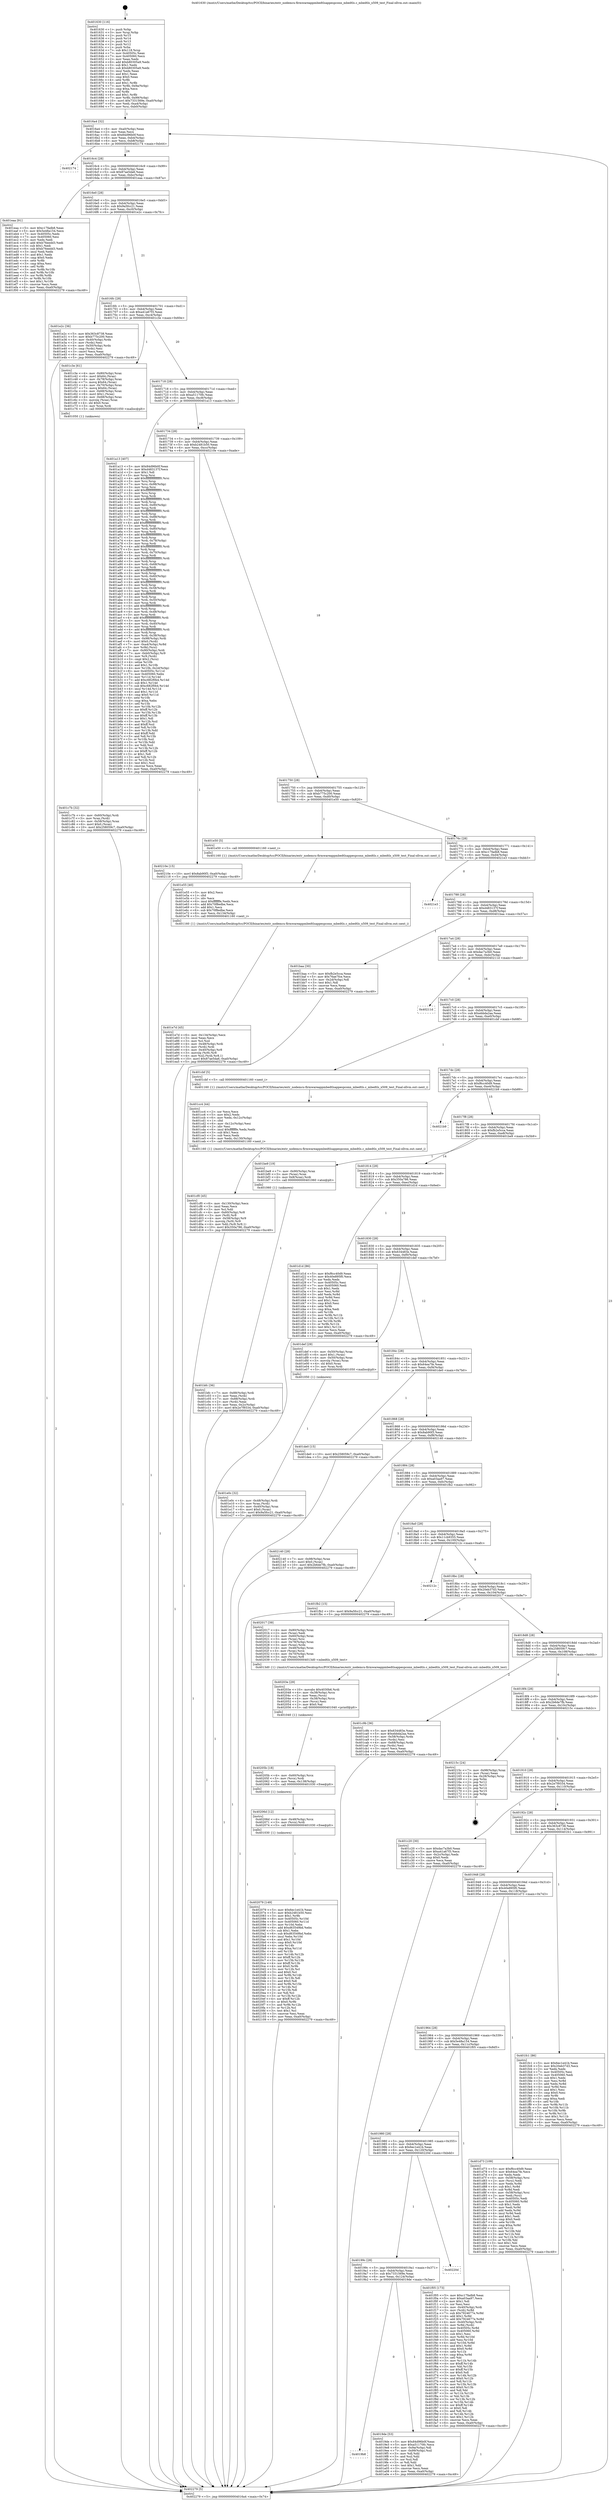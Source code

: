 digraph "0x401630" {
  label = "0x401630 (/mnt/c/Users/mathe/Desktop/tcc/POCII/binaries/extr_nodemcu-firmwareappmbedtlsappespconn_mbedtls.c_mbedtls_x509_test_Final-ollvm.out::main(0))"
  labelloc = "t"
  node[shape=record]

  Entry [label="",width=0.3,height=0.3,shape=circle,fillcolor=black,style=filled]
  "0x4016a4" [label="{
     0x4016a4 [32]\l
     | [instrs]\l
     &nbsp;&nbsp;0x4016a4 \<+6\>: mov -0xa0(%rbp),%eax\l
     &nbsp;&nbsp;0x4016aa \<+2\>: mov %eax,%ecx\l
     &nbsp;&nbsp;0x4016ac \<+6\>: sub $0x84d96b0f,%ecx\l
     &nbsp;&nbsp;0x4016b2 \<+6\>: mov %eax,-0xb4(%rbp)\l
     &nbsp;&nbsp;0x4016b8 \<+6\>: mov %ecx,-0xb8(%rbp)\l
     &nbsp;&nbsp;0x4016be \<+6\>: je 0000000000402174 \<main+0xb44\>\l
  }"]
  "0x402174" [label="{
     0x402174\l
  }", style=dashed]
  "0x4016c4" [label="{
     0x4016c4 [28]\l
     | [instrs]\l
     &nbsp;&nbsp;0x4016c4 \<+5\>: jmp 00000000004016c9 \<main+0x99\>\l
     &nbsp;&nbsp;0x4016c9 \<+6\>: mov -0xb4(%rbp),%eax\l
     &nbsp;&nbsp;0x4016cf \<+5\>: sub $0x87ae5da6,%eax\l
     &nbsp;&nbsp;0x4016d4 \<+6\>: mov %eax,-0xbc(%rbp)\l
     &nbsp;&nbsp;0x4016da \<+6\>: je 0000000000401eaa \<main+0x87a\>\l
  }"]
  Exit [label="",width=0.3,height=0.3,shape=circle,fillcolor=black,style=filled,peripheries=2]
  "0x401eaa" [label="{
     0x401eaa [91]\l
     | [instrs]\l
     &nbsp;&nbsp;0x401eaa \<+5\>: mov $0xc17fadb8,%eax\l
     &nbsp;&nbsp;0x401eaf \<+5\>: mov $0x5e48a154,%ecx\l
     &nbsp;&nbsp;0x401eb4 \<+7\>: mov 0x40505c,%edx\l
     &nbsp;&nbsp;0x401ebb \<+7\>: mov 0x405060,%esi\l
     &nbsp;&nbsp;0x401ec2 \<+2\>: mov %edx,%edi\l
     &nbsp;&nbsp;0x401ec4 \<+6\>: add $0xb76eedd3,%edi\l
     &nbsp;&nbsp;0x401eca \<+3\>: sub $0x1,%edi\l
     &nbsp;&nbsp;0x401ecd \<+6\>: sub $0xb76eedd3,%edi\l
     &nbsp;&nbsp;0x401ed3 \<+3\>: imul %edi,%edx\l
     &nbsp;&nbsp;0x401ed6 \<+3\>: and $0x1,%edx\l
     &nbsp;&nbsp;0x401ed9 \<+3\>: cmp $0x0,%edx\l
     &nbsp;&nbsp;0x401edc \<+4\>: sete %r8b\l
     &nbsp;&nbsp;0x401ee0 \<+3\>: cmp $0xa,%esi\l
     &nbsp;&nbsp;0x401ee3 \<+4\>: setl %r9b\l
     &nbsp;&nbsp;0x401ee7 \<+3\>: mov %r8b,%r10b\l
     &nbsp;&nbsp;0x401eea \<+3\>: and %r9b,%r10b\l
     &nbsp;&nbsp;0x401eed \<+3\>: xor %r9b,%r8b\l
     &nbsp;&nbsp;0x401ef0 \<+3\>: or %r8b,%r10b\l
     &nbsp;&nbsp;0x401ef3 \<+4\>: test $0x1,%r10b\l
     &nbsp;&nbsp;0x401ef7 \<+3\>: cmovne %ecx,%eax\l
     &nbsp;&nbsp;0x401efa \<+6\>: mov %eax,-0xa0(%rbp)\l
     &nbsp;&nbsp;0x401f00 \<+5\>: jmp 0000000000402279 \<main+0xc49\>\l
  }"]
  "0x4016e0" [label="{
     0x4016e0 [28]\l
     | [instrs]\l
     &nbsp;&nbsp;0x4016e0 \<+5\>: jmp 00000000004016e5 \<main+0xb5\>\l
     &nbsp;&nbsp;0x4016e5 \<+6\>: mov -0xb4(%rbp),%eax\l
     &nbsp;&nbsp;0x4016eb \<+5\>: sub $0x9a5fcc21,%eax\l
     &nbsp;&nbsp;0x4016f0 \<+6\>: mov %eax,-0xc0(%rbp)\l
     &nbsp;&nbsp;0x4016f6 \<+6\>: je 0000000000401e2c \<main+0x7fc\>\l
  }"]
  "0x402079" [label="{
     0x402079 [149]\l
     | [instrs]\l
     &nbsp;&nbsp;0x402079 \<+5\>: mov $0x6ec1e41b,%eax\l
     &nbsp;&nbsp;0x40207e \<+5\>: mov $0xb2481b50,%esi\l
     &nbsp;&nbsp;0x402083 \<+3\>: mov $0x1,%r9b\l
     &nbsp;&nbsp;0x402086 \<+8\>: mov 0x40505c,%r10d\l
     &nbsp;&nbsp;0x40208e \<+8\>: mov 0x405060,%r11d\l
     &nbsp;&nbsp;0x402096 \<+3\>: mov %r10d,%ebx\l
     &nbsp;&nbsp;0x402099 \<+6\>: add $0xd63549bd,%ebx\l
     &nbsp;&nbsp;0x40209f \<+3\>: sub $0x1,%ebx\l
     &nbsp;&nbsp;0x4020a2 \<+6\>: sub $0xd63549bd,%ebx\l
     &nbsp;&nbsp;0x4020a8 \<+4\>: imul %ebx,%r10d\l
     &nbsp;&nbsp;0x4020ac \<+4\>: and $0x1,%r10d\l
     &nbsp;&nbsp;0x4020b0 \<+4\>: cmp $0x0,%r10d\l
     &nbsp;&nbsp;0x4020b4 \<+4\>: sete %r14b\l
     &nbsp;&nbsp;0x4020b8 \<+4\>: cmp $0xa,%r11d\l
     &nbsp;&nbsp;0x4020bc \<+4\>: setl %r15b\l
     &nbsp;&nbsp;0x4020c0 \<+3\>: mov %r14b,%r12b\l
     &nbsp;&nbsp;0x4020c3 \<+4\>: xor $0xff,%r12b\l
     &nbsp;&nbsp;0x4020c7 \<+3\>: mov %r15b,%r13b\l
     &nbsp;&nbsp;0x4020ca \<+4\>: xor $0xff,%r13b\l
     &nbsp;&nbsp;0x4020ce \<+4\>: xor $0x0,%r9b\l
     &nbsp;&nbsp;0x4020d2 \<+3\>: mov %r12b,%cl\l
     &nbsp;&nbsp;0x4020d5 \<+3\>: and $0x0,%cl\l
     &nbsp;&nbsp;0x4020d8 \<+3\>: and %r9b,%r14b\l
     &nbsp;&nbsp;0x4020db \<+3\>: mov %r13b,%dl\l
     &nbsp;&nbsp;0x4020de \<+3\>: and $0x0,%dl\l
     &nbsp;&nbsp;0x4020e1 \<+3\>: and %r9b,%r15b\l
     &nbsp;&nbsp;0x4020e4 \<+3\>: or %r14b,%cl\l
     &nbsp;&nbsp;0x4020e7 \<+3\>: or %r15b,%dl\l
     &nbsp;&nbsp;0x4020ea \<+2\>: xor %dl,%cl\l
     &nbsp;&nbsp;0x4020ec \<+3\>: or %r13b,%r12b\l
     &nbsp;&nbsp;0x4020ef \<+4\>: xor $0xff,%r12b\l
     &nbsp;&nbsp;0x4020f3 \<+4\>: or $0x0,%r9b\l
     &nbsp;&nbsp;0x4020f7 \<+3\>: and %r9b,%r12b\l
     &nbsp;&nbsp;0x4020fa \<+3\>: or %r12b,%cl\l
     &nbsp;&nbsp;0x4020fd \<+3\>: test $0x1,%cl\l
     &nbsp;&nbsp;0x402100 \<+3\>: cmovne %esi,%eax\l
     &nbsp;&nbsp;0x402103 \<+6\>: mov %eax,-0xa0(%rbp)\l
     &nbsp;&nbsp;0x402109 \<+5\>: jmp 0000000000402279 \<main+0xc49\>\l
  }"]
  "0x401e2c" [label="{
     0x401e2c [36]\l
     | [instrs]\l
     &nbsp;&nbsp;0x401e2c \<+5\>: mov $0x363c8738,%eax\l
     &nbsp;&nbsp;0x401e31 \<+5\>: mov $0xb775c200,%ecx\l
     &nbsp;&nbsp;0x401e36 \<+4\>: mov -0x40(%rbp),%rdx\l
     &nbsp;&nbsp;0x401e3a \<+2\>: mov (%rdx),%esi\l
     &nbsp;&nbsp;0x401e3c \<+4\>: mov -0x50(%rbp),%rdx\l
     &nbsp;&nbsp;0x401e40 \<+2\>: cmp (%rdx),%esi\l
     &nbsp;&nbsp;0x401e42 \<+3\>: cmovl %ecx,%eax\l
     &nbsp;&nbsp;0x401e45 \<+6\>: mov %eax,-0xa0(%rbp)\l
     &nbsp;&nbsp;0x401e4b \<+5\>: jmp 0000000000402279 \<main+0xc49\>\l
  }"]
  "0x4016fc" [label="{
     0x4016fc [28]\l
     | [instrs]\l
     &nbsp;&nbsp;0x4016fc \<+5\>: jmp 0000000000401701 \<main+0xd1\>\l
     &nbsp;&nbsp;0x401701 \<+6\>: mov -0xb4(%rbp),%eax\l
     &nbsp;&nbsp;0x401707 \<+5\>: sub $0xa41a67f3,%eax\l
     &nbsp;&nbsp;0x40170c \<+6\>: mov %eax,-0xc4(%rbp)\l
     &nbsp;&nbsp;0x401712 \<+6\>: je 0000000000401c3e \<main+0x60e\>\l
  }"]
  "0x40206d" [label="{
     0x40206d [12]\l
     | [instrs]\l
     &nbsp;&nbsp;0x40206d \<+4\>: mov -0x48(%rbp),%rcx\l
     &nbsp;&nbsp;0x402071 \<+3\>: mov (%rcx),%rdi\l
     &nbsp;&nbsp;0x402074 \<+5\>: call 0000000000401030 \<free@plt\>\l
     | [calls]\l
     &nbsp;&nbsp;0x401030 \{1\} (unknown)\l
  }"]
  "0x401c3e" [label="{
     0x401c3e [61]\l
     | [instrs]\l
     &nbsp;&nbsp;0x401c3e \<+4\>: mov -0x80(%rbp),%rax\l
     &nbsp;&nbsp;0x401c42 \<+6\>: movl $0x64,(%rax)\l
     &nbsp;&nbsp;0x401c48 \<+4\>: mov -0x78(%rbp),%rax\l
     &nbsp;&nbsp;0x401c4c \<+7\>: movq $0x64,(%rax)\l
     &nbsp;&nbsp;0x401c53 \<+4\>: mov -0x70(%rbp),%rax\l
     &nbsp;&nbsp;0x401c57 \<+7\>: movq $0x64,(%rax)\l
     &nbsp;&nbsp;0x401c5e \<+4\>: mov -0x68(%rbp),%rax\l
     &nbsp;&nbsp;0x401c62 \<+6\>: movl $0x1,(%rax)\l
     &nbsp;&nbsp;0x401c68 \<+4\>: mov -0x68(%rbp),%rax\l
     &nbsp;&nbsp;0x401c6c \<+3\>: movslq (%rax),%rax\l
     &nbsp;&nbsp;0x401c6f \<+4\>: shl $0x0,%rax\l
     &nbsp;&nbsp;0x401c73 \<+3\>: mov %rax,%rdi\l
     &nbsp;&nbsp;0x401c76 \<+5\>: call 0000000000401050 \<malloc@plt\>\l
     | [calls]\l
     &nbsp;&nbsp;0x401050 \{1\} (unknown)\l
  }"]
  "0x401718" [label="{
     0x401718 [28]\l
     | [instrs]\l
     &nbsp;&nbsp;0x401718 \<+5\>: jmp 000000000040171d \<main+0xed\>\l
     &nbsp;&nbsp;0x40171d \<+6\>: mov -0xb4(%rbp),%eax\l
     &nbsp;&nbsp;0x401723 \<+5\>: sub $0xa51170fc,%eax\l
     &nbsp;&nbsp;0x401728 \<+6\>: mov %eax,-0xc8(%rbp)\l
     &nbsp;&nbsp;0x40172e \<+6\>: je 0000000000401a13 \<main+0x3e3\>\l
  }"]
  "0x40205b" [label="{
     0x40205b [18]\l
     | [instrs]\l
     &nbsp;&nbsp;0x40205b \<+4\>: mov -0x60(%rbp),%rcx\l
     &nbsp;&nbsp;0x40205f \<+3\>: mov (%rcx),%rdi\l
     &nbsp;&nbsp;0x402062 \<+6\>: mov %eax,-0x138(%rbp)\l
     &nbsp;&nbsp;0x402068 \<+5\>: call 0000000000401030 \<free@plt\>\l
     | [calls]\l
     &nbsp;&nbsp;0x401030 \{1\} (unknown)\l
  }"]
  "0x401a13" [label="{
     0x401a13 [407]\l
     | [instrs]\l
     &nbsp;&nbsp;0x401a13 \<+5\>: mov $0x84d96b0f,%eax\l
     &nbsp;&nbsp;0x401a18 \<+5\>: mov $0xd483137f,%ecx\l
     &nbsp;&nbsp;0x401a1d \<+2\>: mov $0x1,%dl\l
     &nbsp;&nbsp;0x401a1f \<+3\>: mov %rsp,%rsi\l
     &nbsp;&nbsp;0x401a22 \<+4\>: add $0xfffffffffffffff0,%rsi\l
     &nbsp;&nbsp;0x401a26 \<+3\>: mov %rsi,%rsp\l
     &nbsp;&nbsp;0x401a29 \<+7\>: mov %rsi,-0x98(%rbp)\l
     &nbsp;&nbsp;0x401a30 \<+3\>: mov %rsp,%rsi\l
     &nbsp;&nbsp;0x401a33 \<+4\>: add $0xfffffffffffffff0,%rsi\l
     &nbsp;&nbsp;0x401a37 \<+3\>: mov %rsi,%rsp\l
     &nbsp;&nbsp;0x401a3a \<+3\>: mov %rsp,%rdi\l
     &nbsp;&nbsp;0x401a3d \<+4\>: add $0xfffffffffffffff0,%rdi\l
     &nbsp;&nbsp;0x401a41 \<+3\>: mov %rdi,%rsp\l
     &nbsp;&nbsp;0x401a44 \<+7\>: mov %rdi,-0x90(%rbp)\l
     &nbsp;&nbsp;0x401a4b \<+3\>: mov %rsp,%rdi\l
     &nbsp;&nbsp;0x401a4e \<+4\>: add $0xfffffffffffffff0,%rdi\l
     &nbsp;&nbsp;0x401a52 \<+3\>: mov %rdi,%rsp\l
     &nbsp;&nbsp;0x401a55 \<+7\>: mov %rdi,-0x88(%rbp)\l
     &nbsp;&nbsp;0x401a5c \<+3\>: mov %rsp,%rdi\l
     &nbsp;&nbsp;0x401a5f \<+4\>: add $0xfffffffffffffff0,%rdi\l
     &nbsp;&nbsp;0x401a63 \<+3\>: mov %rdi,%rsp\l
     &nbsp;&nbsp;0x401a66 \<+4\>: mov %rdi,-0x80(%rbp)\l
     &nbsp;&nbsp;0x401a6a \<+3\>: mov %rsp,%rdi\l
     &nbsp;&nbsp;0x401a6d \<+4\>: add $0xfffffffffffffff0,%rdi\l
     &nbsp;&nbsp;0x401a71 \<+3\>: mov %rdi,%rsp\l
     &nbsp;&nbsp;0x401a74 \<+4\>: mov %rdi,-0x78(%rbp)\l
     &nbsp;&nbsp;0x401a78 \<+3\>: mov %rsp,%rdi\l
     &nbsp;&nbsp;0x401a7b \<+4\>: add $0xfffffffffffffff0,%rdi\l
     &nbsp;&nbsp;0x401a7f \<+3\>: mov %rdi,%rsp\l
     &nbsp;&nbsp;0x401a82 \<+4\>: mov %rdi,-0x70(%rbp)\l
     &nbsp;&nbsp;0x401a86 \<+3\>: mov %rsp,%rdi\l
     &nbsp;&nbsp;0x401a89 \<+4\>: add $0xfffffffffffffff0,%rdi\l
     &nbsp;&nbsp;0x401a8d \<+3\>: mov %rdi,%rsp\l
     &nbsp;&nbsp;0x401a90 \<+4\>: mov %rdi,-0x68(%rbp)\l
     &nbsp;&nbsp;0x401a94 \<+3\>: mov %rsp,%rdi\l
     &nbsp;&nbsp;0x401a97 \<+4\>: add $0xfffffffffffffff0,%rdi\l
     &nbsp;&nbsp;0x401a9b \<+3\>: mov %rdi,%rsp\l
     &nbsp;&nbsp;0x401a9e \<+4\>: mov %rdi,-0x60(%rbp)\l
     &nbsp;&nbsp;0x401aa2 \<+3\>: mov %rsp,%rdi\l
     &nbsp;&nbsp;0x401aa5 \<+4\>: add $0xfffffffffffffff0,%rdi\l
     &nbsp;&nbsp;0x401aa9 \<+3\>: mov %rdi,%rsp\l
     &nbsp;&nbsp;0x401aac \<+4\>: mov %rdi,-0x58(%rbp)\l
     &nbsp;&nbsp;0x401ab0 \<+3\>: mov %rsp,%rdi\l
     &nbsp;&nbsp;0x401ab3 \<+4\>: add $0xfffffffffffffff0,%rdi\l
     &nbsp;&nbsp;0x401ab7 \<+3\>: mov %rdi,%rsp\l
     &nbsp;&nbsp;0x401aba \<+4\>: mov %rdi,-0x50(%rbp)\l
     &nbsp;&nbsp;0x401abe \<+3\>: mov %rsp,%rdi\l
     &nbsp;&nbsp;0x401ac1 \<+4\>: add $0xfffffffffffffff0,%rdi\l
     &nbsp;&nbsp;0x401ac5 \<+3\>: mov %rdi,%rsp\l
     &nbsp;&nbsp;0x401ac8 \<+4\>: mov %rdi,-0x48(%rbp)\l
     &nbsp;&nbsp;0x401acc \<+3\>: mov %rsp,%rdi\l
     &nbsp;&nbsp;0x401acf \<+4\>: add $0xfffffffffffffff0,%rdi\l
     &nbsp;&nbsp;0x401ad3 \<+3\>: mov %rdi,%rsp\l
     &nbsp;&nbsp;0x401ad6 \<+4\>: mov %rdi,-0x40(%rbp)\l
     &nbsp;&nbsp;0x401ada \<+3\>: mov %rsp,%rdi\l
     &nbsp;&nbsp;0x401add \<+4\>: add $0xfffffffffffffff0,%rdi\l
     &nbsp;&nbsp;0x401ae1 \<+3\>: mov %rdi,%rsp\l
     &nbsp;&nbsp;0x401ae4 \<+4\>: mov %rdi,-0x38(%rbp)\l
     &nbsp;&nbsp;0x401ae8 \<+7\>: mov -0x98(%rbp),%rdi\l
     &nbsp;&nbsp;0x401aef \<+6\>: movl $0x0,(%rdi)\l
     &nbsp;&nbsp;0x401af5 \<+7\>: mov -0xa4(%rbp),%r8d\l
     &nbsp;&nbsp;0x401afc \<+3\>: mov %r8d,(%rsi)\l
     &nbsp;&nbsp;0x401aff \<+7\>: mov -0x90(%rbp),%rdi\l
     &nbsp;&nbsp;0x401b06 \<+7\>: mov -0xb0(%rbp),%r9\l
     &nbsp;&nbsp;0x401b0d \<+3\>: mov %r9,(%rdi)\l
     &nbsp;&nbsp;0x401b10 \<+3\>: cmpl $0x2,(%rsi)\l
     &nbsp;&nbsp;0x401b13 \<+4\>: setne %r10b\l
     &nbsp;&nbsp;0x401b17 \<+4\>: and $0x1,%r10b\l
     &nbsp;&nbsp;0x401b1b \<+4\>: mov %r10b,-0x2d(%rbp)\l
     &nbsp;&nbsp;0x401b1f \<+8\>: mov 0x40505c,%r11d\l
     &nbsp;&nbsp;0x401b27 \<+7\>: mov 0x405060,%ebx\l
     &nbsp;&nbsp;0x401b2e \<+3\>: mov %r11d,%r14d\l
     &nbsp;&nbsp;0x401b31 \<+7\>: add $0xc682f0b4,%r14d\l
     &nbsp;&nbsp;0x401b38 \<+4\>: sub $0x1,%r14d\l
     &nbsp;&nbsp;0x401b3c \<+7\>: sub $0xc682f0b4,%r14d\l
     &nbsp;&nbsp;0x401b43 \<+4\>: imul %r14d,%r11d\l
     &nbsp;&nbsp;0x401b47 \<+4\>: and $0x1,%r11d\l
     &nbsp;&nbsp;0x401b4b \<+4\>: cmp $0x0,%r11d\l
     &nbsp;&nbsp;0x401b4f \<+4\>: sete %r10b\l
     &nbsp;&nbsp;0x401b53 \<+3\>: cmp $0xa,%ebx\l
     &nbsp;&nbsp;0x401b56 \<+4\>: setl %r15b\l
     &nbsp;&nbsp;0x401b5a \<+3\>: mov %r10b,%r12b\l
     &nbsp;&nbsp;0x401b5d \<+4\>: xor $0xff,%r12b\l
     &nbsp;&nbsp;0x401b61 \<+3\>: mov %r15b,%r13b\l
     &nbsp;&nbsp;0x401b64 \<+4\>: xor $0xff,%r13b\l
     &nbsp;&nbsp;0x401b68 \<+3\>: xor $0x1,%dl\l
     &nbsp;&nbsp;0x401b6b \<+3\>: mov %r12b,%sil\l
     &nbsp;&nbsp;0x401b6e \<+4\>: and $0xff,%sil\l
     &nbsp;&nbsp;0x401b72 \<+3\>: and %dl,%r10b\l
     &nbsp;&nbsp;0x401b75 \<+3\>: mov %r13b,%dil\l
     &nbsp;&nbsp;0x401b78 \<+4\>: and $0xff,%dil\l
     &nbsp;&nbsp;0x401b7c \<+3\>: and %dl,%r15b\l
     &nbsp;&nbsp;0x401b7f \<+3\>: or %r10b,%sil\l
     &nbsp;&nbsp;0x401b82 \<+3\>: or %r15b,%dil\l
     &nbsp;&nbsp;0x401b85 \<+3\>: xor %dil,%sil\l
     &nbsp;&nbsp;0x401b88 \<+3\>: or %r13b,%r12b\l
     &nbsp;&nbsp;0x401b8b \<+4\>: xor $0xff,%r12b\l
     &nbsp;&nbsp;0x401b8f \<+3\>: or $0x1,%dl\l
     &nbsp;&nbsp;0x401b92 \<+3\>: and %dl,%r12b\l
     &nbsp;&nbsp;0x401b95 \<+3\>: or %r12b,%sil\l
     &nbsp;&nbsp;0x401b98 \<+4\>: test $0x1,%sil\l
     &nbsp;&nbsp;0x401b9c \<+3\>: cmovne %ecx,%eax\l
     &nbsp;&nbsp;0x401b9f \<+6\>: mov %eax,-0xa0(%rbp)\l
     &nbsp;&nbsp;0x401ba5 \<+5\>: jmp 0000000000402279 \<main+0xc49\>\l
  }"]
  "0x401734" [label="{
     0x401734 [28]\l
     | [instrs]\l
     &nbsp;&nbsp;0x401734 \<+5\>: jmp 0000000000401739 \<main+0x109\>\l
     &nbsp;&nbsp;0x401739 \<+6\>: mov -0xb4(%rbp),%eax\l
     &nbsp;&nbsp;0x40173f \<+5\>: sub $0xb2481b50,%eax\l
     &nbsp;&nbsp;0x401744 \<+6\>: mov %eax,-0xcc(%rbp)\l
     &nbsp;&nbsp;0x40174a \<+6\>: je 000000000040210e \<main+0xade\>\l
  }"]
  "0x40203e" [label="{
     0x40203e [29]\l
     | [instrs]\l
     &nbsp;&nbsp;0x40203e \<+10\>: movabs $0x4030b6,%rdi\l
     &nbsp;&nbsp;0x402048 \<+4\>: mov -0x38(%rbp),%rcx\l
     &nbsp;&nbsp;0x40204c \<+2\>: mov %eax,(%rcx)\l
     &nbsp;&nbsp;0x40204e \<+4\>: mov -0x38(%rbp),%rcx\l
     &nbsp;&nbsp;0x402052 \<+2\>: mov (%rcx),%esi\l
     &nbsp;&nbsp;0x402054 \<+2\>: mov $0x0,%al\l
     &nbsp;&nbsp;0x402056 \<+5\>: call 0000000000401040 \<printf@plt\>\l
     | [calls]\l
     &nbsp;&nbsp;0x401040 \{1\} (unknown)\l
  }"]
  "0x40210e" [label="{
     0x40210e [15]\l
     | [instrs]\l
     &nbsp;&nbsp;0x40210e \<+10\>: movl $0x8ab90f3,-0xa0(%rbp)\l
     &nbsp;&nbsp;0x402118 \<+5\>: jmp 0000000000402279 \<main+0xc49\>\l
  }"]
  "0x401750" [label="{
     0x401750 [28]\l
     | [instrs]\l
     &nbsp;&nbsp;0x401750 \<+5\>: jmp 0000000000401755 \<main+0x125\>\l
     &nbsp;&nbsp;0x401755 \<+6\>: mov -0xb4(%rbp),%eax\l
     &nbsp;&nbsp;0x40175b \<+5\>: sub $0xb775c200,%eax\l
     &nbsp;&nbsp;0x401760 \<+6\>: mov %eax,-0xd0(%rbp)\l
     &nbsp;&nbsp;0x401766 \<+6\>: je 0000000000401e50 \<main+0x820\>\l
  }"]
  "0x401e7d" [label="{
     0x401e7d [45]\l
     | [instrs]\l
     &nbsp;&nbsp;0x401e7d \<+6\>: mov -0x134(%rbp),%ecx\l
     &nbsp;&nbsp;0x401e83 \<+3\>: imul %eax,%ecx\l
     &nbsp;&nbsp;0x401e86 \<+3\>: mov %cl,%sil\l
     &nbsp;&nbsp;0x401e89 \<+4\>: mov -0x48(%rbp),%rdi\l
     &nbsp;&nbsp;0x401e8d \<+3\>: mov (%rdi),%rdi\l
     &nbsp;&nbsp;0x401e90 \<+4\>: mov -0x40(%rbp),%r8\l
     &nbsp;&nbsp;0x401e94 \<+3\>: movslq (%r8),%r8\l
     &nbsp;&nbsp;0x401e97 \<+4\>: mov %sil,(%rdi,%r8,1)\l
     &nbsp;&nbsp;0x401e9b \<+10\>: movl $0x87ae5da6,-0xa0(%rbp)\l
     &nbsp;&nbsp;0x401ea5 \<+5\>: jmp 0000000000402279 \<main+0xc49\>\l
  }"]
  "0x401e50" [label="{
     0x401e50 [5]\l
     | [instrs]\l
     &nbsp;&nbsp;0x401e50 \<+5\>: call 0000000000401160 \<next_i\>\l
     | [calls]\l
     &nbsp;&nbsp;0x401160 \{1\} (/mnt/c/Users/mathe/Desktop/tcc/POCII/binaries/extr_nodemcu-firmwareappmbedtlsappespconn_mbedtls.c_mbedtls_x509_test_Final-ollvm.out::next_i)\l
  }"]
  "0x40176c" [label="{
     0x40176c [28]\l
     | [instrs]\l
     &nbsp;&nbsp;0x40176c \<+5\>: jmp 0000000000401771 \<main+0x141\>\l
     &nbsp;&nbsp;0x401771 \<+6\>: mov -0xb4(%rbp),%eax\l
     &nbsp;&nbsp;0x401777 \<+5\>: sub $0xc17fadb8,%eax\l
     &nbsp;&nbsp;0x40177c \<+6\>: mov %eax,-0xd4(%rbp)\l
     &nbsp;&nbsp;0x401782 \<+6\>: je 00000000004021e3 \<main+0xbb3\>\l
  }"]
  "0x401e55" [label="{
     0x401e55 [40]\l
     | [instrs]\l
     &nbsp;&nbsp;0x401e55 \<+5\>: mov $0x2,%ecx\l
     &nbsp;&nbsp;0x401e5a \<+1\>: cltd\l
     &nbsp;&nbsp;0x401e5b \<+2\>: idiv %ecx\l
     &nbsp;&nbsp;0x401e5d \<+6\>: imul $0xfffffffe,%edx,%ecx\l
     &nbsp;&nbsp;0x401e63 \<+6\>: add $0x70f8edbe,%ecx\l
     &nbsp;&nbsp;0x401e69 \<+3\>: add $0x1,%ecx\l
     &nbsp;&nbsp;0x401e6c \<+6\>: sub $0x70f8edbe,%ecx\l
     &nbsp;&nbsp;0x401e72 \<+6\>: mov %ecx,-0x134(%rbp)\l
     &nbsp;&nbsp;0x401e78 \<+5\>: call 0000000000401160 \<next_i\>\l
     | [calls]\l
     &nbsp;&nbsp;0x401160 \{1\} (/mnt/c/Users/mathe/Desktop/tcc/POCII/binaries/extr_nodemcu-firmwareappmbedtlsappespconn_mbedtls.c_mbedtls_x509_test_Final-ollvm.out::next_i)\l
  }"]
  "0x4021e3" [label="{
     0x4021e3\l
  }", style=dashed]
  "0x401788" [label="{
     0x401788 [28]\l
     | [instrs]\l
     &nbsp;&nbsp;0x401788 \<+5\>: jmp 000000000040178d \<main+0x15d\>\l
     &nbsp;&nbsp;0x40178d \<+6\>: mov -0xb4(%rbp),%eax\l
     &nbsp;&nbsp;0x401793 \<+5\>: sub $0xd483137f,%eax\l
     &nbsp;&nbsp;0x401798 \<+6\>: mov %eax,-0xd8(%rbp)\l
     &nbsp;&nbsp;0x40179e \<+6\>: je 0000000000401baa \<main+0x57a\>\l
  }"]
  "0x401e0c" [label="{
     0x401e0c [32]\l
     | [instrs]\l
     &nbsp;&nbsp;0x401e0c \<+4\>: mov -0x48(%rbp),%rdi\l
     &nbsp;&nbsp;0x401e10 \<+3\>: mov %rax,(%rdi)\l
     &nbsp;&nbsp;0x401e13 \<+4\>: mov -0x40(%rbp),%rax\l
     &nbsp;&nbsp;0x401e17 \<+6\>: movl $0x0,(%rax)\l
     &nbsp;&nbsp;0x401e1d \<+10\>: movl $0x9a5fcc21,-0xa0(%rbp)\l
     &nbsp;&nbsp;0x401e27 \<+5\>: jmp 0000000000402279 \<main+0xc49\>\l
  }"]
  "0x401baa" [label="{
     0x401baa [30]\l
     | [instrs]\l
     &nbsp;&nbsp;0x401baa \<+5\>: mov $0xfb2e5cca,%eax\l
     &nbsp;&nbsp;0x401baf \<+5\>: mov $0x76ae7fce,%ecx\l
     &nbsp;&nbsp;0x401bb4 \<+3\>: mov -0x2d(%rbp),%dl\l
     &nbsp;&nbsp;0x401bb7 \<+3\>: test $0x1,%dl\l
     &nbsp;&nbsp;0x401bba \<+3\>: cmovne %ecx,%eax\l
     &nbsp;&nbsp;0x401bbd \<+6\>: mov %eax,-0xa0(%rbp)\l
     &nbsp;&nbsp;0x401bc3 \<+5\>: jmp 0000000000402279 \<main+0xc49\>\l
  }"]
  "0x4017a4" [label="{
     0x4017a4 [28]\l
     | [instrs]\l
     &nbsp;&nbsp;0x4017a4 \<+5\>: jmp 00000000004017a9 \<main+0x179\>\l
     &nbsp;&nbsp;0x4017a9 \<+6\>: mov -0xb4(%rbp),%eax\l
     &nbsp;&nbsp;0x4017af \<+5\>: sub $0xdac7a3b0,%eax\l
     &nbsp;&nbsp;0x4017b4 \<+6\>: mov %eax,-0xdc(%rbp)\l
     &nbsp;&nbsp;0x4017ba \<+6\>: je 000000000040211d \<main+0xaed\>\l
  }"]
  "0x401cf0" [label="{
     0x401cf0 [45]\l
     | [instrs]\l
     &nbsp;&nbsp;0x401cf0 \<+6\>: mov -0x130(%rbp),%ecx\l
     &nbsp;&nbsp;0x401cf6 \<+3\>: imul %eax,%ecx\l
     &nbsp;&nbsp;0x401cf9 \<+3\>: mov %cl,%dil\l
     &nbsp;&nbsp;0x401cfc \<+4\>: mov -0x60(%rbp),%r8\l
     &nbsp;&nbsp;0x401d00 \<+3\>: mov (%r8),%r8\l
     &nbsp;&nbsp;0x401d03 \<+4\>: mov -0x58(%rbp),%r9\l
     &nbsp;&nbsp;0x401d07 \<+3\>: movslq (%r9),%r9\l
     &nbsp;&nbsp;0x401d0a \<+4\>: mov %dil,(%r8,%r9,1)\l
     &nbsp;&nbsp;0x401d0e \<+10\>: movl $0x350a786,-0xa0(%rbp)\l
     &nbsp;&nbsp;0x401d18 \<+5\>: jmp 0000000000402279 \<main+0xc49\>\l
  }"]
  "0x40211d" [label="{
     0x40211d\l
  }", style=dashed]
  "0x4017c0" [label="{
     0x4017c0 [28]\l
     | [instrs]\l
     &nbsp;&nbsp;0x4017c0 \<+5\>: jmp 00000000004017c5 \<main+0x195\>\l
     &nbsp;&nbsp;0x4017c5 \<+6\>: mov -0xb4(%rbp),%eax\l
     &nbsp;&nbsp;0x4017cb \<+5\>: sub $0xebbda2aa,%eax\l
     &nbsp;&nbsp;0x4017d0 \<+6\>: mov %eax,-0xe0(%rbp)\l
     &nbsp;&nbsp;0x4017d6 \<+6\>: je 0000000000401cbf \<main+0x68f\>\l
  }"]
  "0x401cc4" [label="{
     0x401cc4 [44]\l
     | [instrs]\l
     &nbsp;&nbsp;0x401cc4 \<+2\>: xor %ecx,%ecx\l
     &nbsp;&nbsp;0x401cc6 \<+5\>: mov $0x2,%edx\l
     &nbsp;&nbsp;0x401ccb \<+6\>: mov %edx,-0x12c(%rbp)\l
     &nbsp;&nbsp;0x401cd1 \<+1\>: cltd\l
     &nbsp;&nbsp;0x401cd2 \<+6\>: mov -0x12c(%rbp),%esi\l
     &nbsp;&nbsp;0x401cd8 \<+2\>: idiv %esi\l
     &nbsp;&nbsp;0x401cda \<+6\>: imul $0xfffffffe,%edx,%edx\l
     &nbsp;&nbsp;0x401ce0 \<+3\>: sub $0x1,%ecx\l
     &nbsp;&nbsp;0x401ce3 \<+2\>: sub %ecx,%edx\l
     &nbsp;&nbsp;0x401ce5 \<+6\>: mov %edx,-0x130(%rbp)\l
     &nbsp;&nbsp;0x401ceb \<+5\>: call 0000000000401160 \<next_i\>\l
     | [calls]\l
     &nbsp;&nbsp;0x401160 \{1\} (/mnt/c/Users/mathe/Desktop/tcc/POCII/binaries/extr_nodemcu-firmwareappmbedtlsappespconn_mbedtls.c_mbedtls_x509_test_Final-ollvm.out::next_i)\l
  }"]
  "0x401cbf" [label="{
     0x401cbf [5]\l
     | [instrs]\l
     &nbsp;&nbsp;0x401cbf \<+5\>: call 0000000000401160 \<next_i\>\l
     | [calls]\l
     &nbsp;&nbsp;0x401160 \{1\} (/mnt/c/Users/mathe/Desktop/tcc/POCII/binaries/extr_nodemcu-firmwareappmbedtlsappespconn_mbedtls.c_mbedtls_x509_test_Final-ollvm.out::next_i)\l
  }"]
  "0x4017dc" [label="{
     0x4017dc [28]\l
     | [instrs]\l
     &nbsp;&nbsp;0x4017dc \<+5\>: jmp 00000000004017e1 \<main+0x1b1\>\l
     &nbsp;&nbsp;0x4017e1 \<+6\>: mov -0xb4(%rbp),%eax\l
     &nbsp;&nbsp;0x4017e7 \<+5\>: sub $0xf6cc40d9,%eax\l
     &nbsp;&nbsp;0x4017ec \<+6\>: mov %eax,-0xe4(%rbp)\l
     &nbsp;&nbsp;0x4017f2 \<+6\>: je 00000000004021b9 \<main+0xb89\>\l
  }"]
  "0x401c7b" [label="{
     0x401c7b [32]\l
     | [instrs]\l
     &nbsp;&nbsp;0x401c7b \<+4\>: mov -0x60(%rbp),%rdi\l
     &nbsp;&nbsp;0x401c7f \<+3\>: mov %rax,(%rdi)\l
     &nbsp;&nbsp;0x401c82 \<+4\>: mov -0x58(%rbp),%rax\l
     &nbsp;&nbsp;0x401c86 \<+6\>: movl $0x0,(%rax)\l
     &nbsp;&nbsp;0x401c8c \<+10\>: movl $0x258059c7,-0xa0(%rbp)\l
     &nbsp;&nbsp;0x401c96 \<+5\>: jmp 0000000000402279 \<main+0xc49\>\l
  }"]
  "0x4021b9" [label="{
     0x4021b9\l
  }", style=dashed]
  "0x4017f8" [label="{
     0x4017f8 [28]\l
     | [instrs]\l
     &nbsp;&nbsp;0x4017f8 \<+5\>: jmp 00000000004017fd \<main+0x1cd\>\l
     &nbsp;&nbsp;0x4017fd \<+6\>: mov -0xb4(%rbp),%eax\l
     &nbsp;&nbsp;0x401803 \<+5\>: sub $0xfb2e5cca,%eax\l
     &nbsp;&nbsp;0x401808 \<+6\>: mov %eax,-0xe8(%rbp)\l
     &nbsp;&nbsp;0x40180e \<+6\>: je 0000000000401be9 \<main+0x5b9\>\l
  }"]
  "0x401bfc" [label="{
     0x401bfc [36]\l
     | [instrs]\l
     &nbsp;&nbsp;0x401bfc \<+7\>: mov -0x88(%rbp),%rdi\l
     &nbsp;&nbsp;0x401c03 \<+2\>: mov %eax,(%rdi)\l
     &nbsp;&nbsp;0x401c05 \<+7\>: mov -0x88(%rbp),%rdi\l
     &nbsp;&nbsp;0x401c0c \<+2\>: mov (%rdi),%eax\l
     &nbsp;&nbsp;0x401c0e \<+3\>: mov %eax,-0x2c(%rbp)\l
     &nbsp;&nbsp;0x401c11 \<+10\>: movl $0x2e7f9334,-0xa0(%rbp)\l
     &nbsp;&nbsp;0x401c1b \<+5\>: jmp 0000000000402279 \<main+0xc49\>\l
  }"]
  "0x401be9" [label="{
     0x401be9 [19]\l
     | [instrs]\l
     &nbsp;&nbsp;0x401be9 \<+7\>: mov -0x90(%rbp),%rax\l
     &nbsp;&nbsp;0x401bf0 \<+3\>: mov (%rax),%rax\l
     &nbsp;&nbsp;0x401bf3 \<+4\>: mov 0x8(%rax),%rdi\l
     &nbsp;&nbsp;0x401bf7 \<+5\>: call 0000000000401060 \<atoi@plt\>\l
     | [calls]\l
     &nbsp;&nbsp;0x401060 \{1\} (unknown)\l
  }"]
  "0x401814" [label="{
     0x401814 [28]\l
     | [instrs]\l
     &nbsp;&nbsp;0x401814 \<+5\>: jmp 0000000000401819 \<main+0x1e9\>\l
     &nbsp;&nbsp;0x401819 \<+6\>: mov -0xb4(%rbp),%eax\l
     &nbsp;&nbsp;0x40181f \<+5\>: sub $0x350a786,%eax\l
     &nbsp;&nbsp;0x401824 \<+6\>: mov %eax,-0xec(%rbp)\l
     &nbsp;&nbsp;0x40182a \<+6\>: je 0000000000401d1d \<main+0x6ed\>\l
  }"]
  "0x401630" [label="{
     0x401630 [116]\l
     | [instrs]\l
     &nbsp;&nbsp;0x401630 \<+1\>: push %rbp\l
     &nbsp;&nbsp;0x401631 \<+3\>: mov %rsp,%rbp\l
     &nbsp;&nbsp;0x401634 \<+2\>: push %r15\l
     &nbsp;&nbsp;0x401636 \<+2\>: push %r14\l
     &nbsp;&nbsp;0x401638 \<+2\>: push %r13\l
     &nbsp;&nbsp;0x40163a \<+2\>: push %r12\l
     &nbsp;&nbsp;0x40163c \<+1\>: push %rbx\l
     &nbsp;&nbsp;0x40163d \<+7\>: sub $0x118,%rsp\l
     &nbsp;&nbsp;0x401644 \<+7\>: mov 0x40505c,%eax\l
     &nbsp;&nbsp;0x40164b \<+7\>: mov 0x405060,%ecx\l
     &nbsp;&nbsp;0x401652 \<+2\>: mov %eax,%edx\l
     &nbsp;&nbsp;0x401654 \<+6\>: add $0xb80305a9,%edx\l
     &nbsp;&nbsp;0x40165a \<+3\>: sub $0x1,%edx\l
     &nbsp;&nbsp;0x40165d \<+6\>: sub $0xb80305a9,%edx\l
     &nbsp;&nbsp;0x401663 \<+3\>: imul %edx,%eax\l
     &nbsp;&nbsp;0x401666 \<+3\>: and $0x1,%eax\l
     &nbsp;&nbsp;0x401669 \<+3\>: cmp $0x0,%eax\l
     &nbsp;&nbsp;0x40166c \<+4\>: sete %r8b\l
     &nbsp;&nbsp;0x401670 \<+4\>: and $0x1,%r8b\l
     &nbsp;&nbsp;0x401674 \<+7\>: mov %r8b,-0x9a(%rbp)\l
     &nbsp;&nbsp;0x40167b \<+3\>: cmp $0xa,%ecx\l
     &nbsp;&nbsp;0x40167e \<+4\>: setl %r8b\l
     &nbsp;&nbsp;0x401682 \<+4\>: and $0x1,%r8b\l
     &nbsp;&nbsp;0x401686 \<+7\>: mov %r8b,-0x99(%rbp)\l
     &nbsp;&nbsp;0x40168d \<+10\>: movl $0x7331569e,-0xa0(%rbp)\l
     &nbsp;&nbsp;0x401697 \<+6\>: mov %edi,-0xa4(%rbp)\l
     &nbsp;&nbsp;0x40169d \<+7\>: mov %rsi,-0xb0(%rbp)\l
  }"]
  "0x401d1d" [label="{
     0x401d1d [86]\l
     | [instrs]\l
     &nbsp;&nbsp;0x401d1d \<+5\>: mov $0xf6cc40d9,%eax\l
     &nbsp;&nbsp;0x401d22 \<+5\>: mov $0x40e895f0,%ecx\l
     &nbsp;&nbsp;0x401d27 \<+2\>: xor %edx,%edx\l
     &nbsp;&nbsp;0x401d29 \<+7\>: mov 0x40505c,%esi\l
     &nbsp;&nbsp;0x401d30 \<+7\>: mov 0x405060,%edi\l
     &nbsp;&nbsp;0x401d37 \<+3\>: sub $0x1,%edx\l
     &nbsp;&nbsp;0x401d3a \<+3\>: mov %esi,%r8d\l
     &nbsp;&nbsp;0x401d3d \<+3\>: add %edx,%r8d\l
     &nbsp;&nbsp;0x401d40 \<+4\>: imul %r8d,%esi\l
     &nbsp;&nbsp;0x401d44 \<+3\>: and $0x1,%esi\l
     &nbsp;&nbsp;0x401d47 \<+3\>: cmp $0x0,%esi\l
     &nbsp;&nbsp;0x401d4a \<+4\>: sete %r9b\l
     &nbsp;&nbsp;0x401d4e \<+3\>: cmp $0xa,%edi\l
     &nbsp;&nbsp;0x401d51 \<+4\>: setl %r10b\l
     &nbsp;&nbsp;0x401d55 \<+3\>: mov %r9b,%r11b\l
     &nbsp;&nbsp;0x401d58 \<+3\>: and %r10b,%r11b\l
     &nbsp;&nbsp;0x401d5b \<+3\>: xor %r10b,%r9b\l
     &nbsp;&nbsp;0x401d5e \<+3\>: or %r9b,%r11b\l
     &nbsp;&nbsp;0x401d61 \<+4\>: test $0x1,%r11b\l
     &nbsp;&nbsp;0x401d65 \<+3\>: cmovne %ecx,%eax\l
     &nbsp;&nbsp;0x401d68 \<+6\>: mov %eax,-0xa0(%rbp)\l
     &nbsp;&nbsp;0x401d6e \<+5\>: jmp 0000000000402279 \<main+0xc49\>\l
  }"]
  "0x401830" [label="{
     0x401830 [28]\l
     | [instrs]\l
     &nbsp;&nbsp;0x401830 \<+5\>: jmp 0000000000401835 \<main+0x205\>\l
     &nbsp;&nbsp;0x401835 \<+6\>: mov -0xb4(%rbp),%eax\l
     &nbsp;&nbsp;0x40183b \<+5\>: sub $0x634483e,%eax\l
     &nbsp;&nbsp;0x401840 \<+6\>: mov %eax,-0xf0(%rbp)\l
     &nbsp;&nbsp;0x401846 \<+6\>: je 0000000000401def \<main+0x7bf\>\l
  }"]
  "0x402279" [label="{
     0x402279 [5]\l
     | [instrs]\l
     &nbsp;&nbsp;0x402279 \<+5\>: jmp 00000000004016a4 \<main+0x74\>\l
  }"]
  "0x401def" [label="{
     0x401def [29]\l
     | [instrs]\l
     &nbsp;&nbsp;0x401def \<+4\>: mov -0x50(%rbp),%rax\l
     &nbsp;&nbsp;0x401df3 \<+6\>: movl $0x1,(%rax)\l
     &nbsp;&nbsp;0x401df9 \<+4\>: mov -0x50(%rbp),%rax\l
     &nbsp;&nbsp;0x401dfd \<+3\>: movslq (%rax),%rax\l
     &nbsp;&nbsp;0x401e00 \<+4\>: shl $0x0,%rax\l
     &nbsp;&nbsp;0x401e04 \<+3\>: mov %rax,%rdi\l
     &nbsp;&nbsp;0x401e07 \<+5\>: call 0000000000401050 \<malloc@plt\>\l
     | [calls]\l
     &nbsp;&nbsp;0x401050 \{1\} (unknown)\l
  }"]
  "0x40184c" [label="{
     0x40184c [28]\l
     | [instrs]\l
     &nbsp;&nbsp;0x40184c \<+5\>: jmp 0000000000401851 \<main+0x221\>\l
     &nbsp;&nbsp;0x401851 \<+6\>: mov -0xb4(%rbp),%eax\l
     &nbsp;&nbsp;0x401857 \<+5\>: sub $0x64ea7fe,%eax\l
     &nbsp;&nbsp;0x40185c \<+6\>: mov %eax,-0xf4(%rbp)\l
     &nbsp;&nbsp;0x401862 \<+6\>: je 0000000000401de0 \<main+0x7b0\>\l
  }"]
  "0x4019b8" [label="{
     0x4019b8\l
  }", style=dashed]
  "0x401de0" [label="{
     0x401de0 [15]\l
     | [instrs]\l
     &nbsp;&nbsp;0x401de0 \<+10\>: movl $0x258059c7,-0xa0(%rbp)\l
     &nbsp;&nbsp;0x401dea \<+5\>: jmp 0000000000402279 \<main+0xc49\>\l
  }"]
  "0x401868" [label="{
     0x401868 [28]\l
     | [instrs]\l
     &nbsp;&nbsp;0x401868 \<+5\>: jmp 000000000040186d \<main+0x23d\>\l
     &nbsp;&nbsp;0x40186d \<+6\>: mov -0xb4(%rbp),%eax\l
     &nbsp;&nbsp;0x401873 \<+5\>: sub $0x8ab90f3,%eax\l
     &nbsp;&nbsp;0x401878 \<+6\>: mov %eax,-0xf8(%rbp)\l
     &nbsp;&nbsp;0x40187e \<+6\>: je 0000000000402140 \<main+0xb10\>\l
  }"]
  "0x4019de" [label="{
     0x4019de [53]\l
     | [instrs]\l
     &nbsp;&nbsp;0x4019de \<+5\>: mov $0x84d96b0f,%eax\l
     &nbsp;&nbsp;0x4019e3 \<+5\>: mov $0xa51170fc,%ecx\l
     &nbsp;&nbsp;0x4019e8 \<+6\>: mov -0x9a(%rbp),%dl\l
     &nbsp;&nbsp;0x4019ee \<+7\>: mov -0x99(%rbp),%sil\l
     &nbsp;&nbsp;0x4019f5 \<+3\>: mov %dl,%dil\l
     &nbsp;&nbsp;0x4019f8 \<+3\>: and %sil,%dil\l
     &nbsp;&nbsp;0x4019fb \<+3\>: xor %sil,%dl\l
     &nbsp;&nbsp;0x4019fe \<+3\>: or %dl,%dil\l
     &nbsp;&nbsp;0x401a01 \<+4\>: test $0x1,%dil\l
     &nbsp;&nbsp;0x401a05 \<+3\>: cmovne %ecx,%eax\l
     &nbsp;&nbsp;0x401a08 \<+6\>: mov %eax,-0xa0(%rbp)\l
     &nbsp;&nbsp;0x401a0e \<+5\>: jmp 0000000000402279 \<main+0xc49\>\l
  }"]
  "0x402140" [label="{
     0x402140 [28]\l
     | [instrs]\l
     &nbsp;&nbsp;0x402140 \<+7\>: mov -0x98(%rbp),%rax\l
     &nbsp;&nbsp;0x402147 \<+6\>: movl $0x0,(%rax)\l
     &nbsp;&nbsp;0x40214d \<+10\>: movl $0x2b6de7fb,-0xa0(%rbp)\l
     &nbsp;&nbsp;0x402157 \<+5\>: jmp 0000000000402279 \<main+0xc49\>\l
  }"]
  "0x401884" [label="{
     0x401884 [28]\l
     | [instrs]\l
     &nbsp;&nbsp;0x401884 \<+5\>: jmp 0000000000401889 \<main+0x259\>\l
     &nbsp;&nbsp;0x401889 \<+6\>: mov -0xb4(%rbp),%eax\l
     &nbsp;&nbsp;0x40188f \<+5\>: sub $0xa03aa97,%eax\l
     &nbsp;&nbsp;0x401894 \<+6\>: mov %eax,-0xfc(%rbp)\l
     &nbsp;&nbsp;0x40189a \<+6\>: je 0000000000401fb2 \<main+0x982\>\l
  }"]
  "0x40199c" [label="{
     0x40199c [28]\l
     | [instrs]\l
     &nbsp;&nbsp;0x40199c \<+5\>: jmp 00000000004019a1 \<main+0x371\>\l
     &nbsp;&nbsp;0x4019a1 \<+6\>: mov -0xb4(%rbp),%eax\l
     &nbsp;&nbsp;0x4019a7 \<+5\>: sub $0x7331569e,%eax\l
     &nbsp;&nbsp;0x4019ac \<+6\>: mov %eax,-0x124(%rbp)\l
     &nbsp;&nbsp;0x4019b2 \<+6\>: je 00000000004019de \<main+0x3ae\>\l
  }"]
  "0x401fb2" [label="{
     0x401fb2 [15]\l
     | [instrs]\l
     &nbsp;&nbsp;0x401fb2 \<+10\>: movl $0x9a5fcc21,-0xa0(%rbp)\l
     &nbsp;&nbsp;0x401fbc \<+5\>: jmp 0000000000402279 \<main+0xc49\>\l
  }"]
  "0x4018a0" [label="{
     0x4018a0 [28]\l
     | [instrs]\l
     &nbsp;&nbsp;0x4018a0 \<+5\>: jmp 00000000004018a5 \<main+0x275\>\l
     &nbsp;&nbsp;0x4018a5 \<+6\>: mov -0xb4(%rbp),%eax\l
     &nbsp;&nbsp;0x4018ab \<+5\>: sub $0x11cb9355,%eax\l
     &nbsp;&nbsp;0x4018b0 \<+6\>: mov %eax,-0x100(%rbp)\l
     &nbsp;&nbsp;0x4018b6 \<+6\>: je 000000000040212c \<main+0xafc\>\l
  }"]
  "0x40220d" [label="{
     0x40220d\l
  }", style=dashed]
  "0x40212c" [label="{
     0x40212c\l
  }", style=dashed]
  "0x4018bc" [label="{
     0x4018bc [28]\l
     | [instrs]\l
     &nbsp;&nbsp;0x4018bc \<+5\>: jmp 00000000004018c1 \<main+0x291\>\l
     &nbsp;&nbsp;0x4018c1 \<+6\>: mov -0xb4(%rbp),%eax\l
     &nbsp;&nbsp;0x4018c7 \<+5\>: sub $0x20eb37d3,%eax\l
     &nbsp;&nbsp;0x4018cc \<+6\>: mov %eax,-0x104(%rbp)\l
     &nbsp;&nbsp;0x4018d2 \<+6\>: je 0000000000402017 \<main+0x9e7\>\l
  }"]
  "0x401980" [label="{
     0x401980 [28]\l
     | [instrs]\l
     &nbsp;&nbsp;0x401980 \<+5\>: jmp 0000000000401985 \<main+0x355\>\l
     &nbsp;&nbsp;0x401985 \<+6\>: mov -0xb4(%rbp),%eax\l
     &nbsp;&nbsp;0x40198b \<+5\>: sub $0x6ec1e41b,%eax\l
     &nbsp;&nbsp;0x401990 \<+6\>: mov %eax,-0x120(%rbp)\l
     &nbsp;&nbsp;0x401996 \<+6\>: je 000000000040220d \<main+0xbdd\>\l
  }"]
  "0x402017" [label="{
     0x402017 [39]\l
     | [instrs]\l
     &nbsp;&nbsp;0x402017 \<+4\>: mov -0x80(%rbp),%rax\l
     &nbsp;&nbsp;0x40201b \<+2\>: mov (%rax),%edi\l
     &nbsp;&nbsp;0x40201d \<+4\>: mov -0x60(%rbp),%rax\l
     &nbsp;&nbsp;0x402021 \<+3\>: mov (%rax),%rsi\l
     &nbsp;&nbsp;0x402024 \<+4\>: mov -0x78(%rbp),%rax\l
     &nbsp;&nbsp;0x402028 \<+3\>: mov (%rax),%rdx\l
     &nbsp;&nbsp;0x40202b \<+4\>: mov -0x48(%rbp),%rax\l
     &nbsp;&nbsp;0x40202f \<+3\>: mov (%rax),%rcx\l
     &nbsp;&nbsp;0x402032 \<+4\>: mov -0x70(%rbp),%rax\l
     &nbsp;&nbsp;0x402036 \<+3\>: mov (%rax),%r8\l
     &nbsp;&nbsp;0x402039 \<+5\>: call 00000000004013d0 \<mbedtls_x509_test\>\l
     | [calls]\l
     &nbsp;&nbsp;0x4013d0 \{1\} (/mnt/c/Users/mathe/Desktop/tcc/POCII/binaries/extr_nodemcu-firmwareappmbedtlsappespconn_mbedtls.c_mbedtls_x509_test_Final-ollvm.out::mbedtls_x509_test)\l
  }"]
  "0x4018d8" [label="{
     0x4018d8 [28]\l
     | [instrs]\l
     &nbsp;&nbsp;0x4018d8 \<+5\>: jmp 00000000004018dd \<main+0x2ad\>\l
     &nbsp;&nbsp;0x4018dd \<+6\>: mov -0xb4(%rbp),%eax\l
     &nbsp;&nbsp;0x4018e3 \<+5\>: sub $0x258059c7,%eax\l
     &nbsp;&nbsp;0x4018e8 \<+6\>: mov %eax,-0x108(%rbp)\l
     &nbsp;&nbsp;0x4018ee \<+6\>: je 0000000000401c9b \<main+0x66b\>\l
  }"]
  "0x401f05" [label="{
     0x401f05 [173]\l
     | [instrs]\l
     &nbsp;&nbsp;0x401f05 \<+5\>: mov $0xc17fadb8,%eax\l
     &nbsp;&nbsp;0x401f0a \<+5\>: mov $0xa03aa97,%ecx\l
     &nbsp;&nbsp;0x401f0f \<+2\>: mov $0x1,%dl\l
     &nbsp;&nbsp;0x401f11 \<+2\>: xor %esi,%esi\l
     &nbsp;&nbsp;0x401f13 \<+4\>: mov -0x40(%rbp),%rdi\l
     &nbsp;&nbsp;0x401f17 \<+3\>: mov (%rdi),%r8d\l
     &nbsp;&nbsp;0x401f1a \<+7\>: sub $0x7924677e,%r8d\l
     &nbsp;&nbsp;0x401f21 \<+4\>: add $0x1,%r8d\l
     &nbsp;&nbsp;0x401f25 \<+7\>: add $0x7924677e,%r8d\l
     &nbsp;&nbsp;0x401f2c \<+4\>: mov -0x40(%rbp),%rdi\l
     &nbsp;&nbsp;0x401f30 \<+3\>: mov %r8d,(%rdi)\l
     &nbsp;&nbsp;0x401f33 \<+8\>: mov 0x40505c,%r8d\l
     &nbsp;&nbsp;0x401f3b \<+8\>: mov 0x405060,%r9d\l
     &nbsp;&nbsp;0x401f43 \<+3\>: sub $0x1,%esi\l
     &nbsp;&nbsp;0x401f46 \<+3\>: mov %r8d,%r10d\l
     &nbsp;&nbsp;0x401f49 \<+3\>: add %esi,%r10d\l
     &nbsp;&nbsp;0x401f4c \<+4\>: imul %r10d,%r8d\l
     &nbsp;&nbsp;0x401f50 \<+4\>: and $0x1,%r8d\l
     &nbsp;&nbsp;0x401f54 \<+4\>: cmp $0x0,%r8d\l
     &nbsp;&nbsp;0x401f58 \<+4\>: sete %r11b\l
     &nbsp;&nbsp;0x401f5c \<+4\>: cmp $0xa,%r9d\l
     &nbsp;&nbsp;0x401f60 \<+3\>: setl %bl\l
     &nbsp;&nbsp;0x401f63 \<+3\>: mov %r11b,%r14b\l
     &nbsp;&nbsp;0x401f66 \<+4\>: xor $0xff,%r14b\l
     &nbsp;&nbsp;0x401f6a \<+3\>: mov %bl,%r15b\l
     &nbsp;&nbsp;0x401f6d \<+4\>: xor $0xff,%r15b\l
     &nbsp;&nbsp;0x401f71 \<+3\>: xor $0x0,%dl\l
     &nbsp;&nbsp;0x401f74 \<+3\>: mov %r14b,%r12b\l
     &nbsp;&nbsp;0x401f77 \<+4\>: and $0x0,%r12b\l
     &nbsp;&nbsp;0x401f7b \<+3\>: and %dl,%r11b\l
     &nbsp;&nbsp;0x401f7e \<+3\>: mov %r15b,%r13b\l
     &nbsp;&nbsp;0x401f81 \<+4\>: and $0x0,%r13b\l
     &nbsp;&nbsp;0x401f85 \<+2\>: and %dl,%bl\l
     &nbsp;&nbsp;0x401f87 \<+3\>: or %r11b,%r12b\l
     &nbsp;&nbsp;0x401f8a \<+3\>: or %bl,%r13b\l
     &nbsp;&nbsp;0x401f8d \<+3\>: xor %r13b,%r12b\l
     &nbsp;&nbsp;0x401f90 \<+3\>: or %r15b,%r14b\l
     &nbsp;&nbsp;0x401f93 \<+4\>: xor $0xff,%r14b\l
     &nbsp;&nbsp;0x401f97 \<+3\>: or $0x0,%dl\l
     &nbsp;&nbsp;0x401f9a \<+3\>: and %dl,%r14b\l
     &nbsp;&nbsp;0x401f9d \<+3\>: or %r14b,%r12b\l
     &nbsp;&nbsp;0x401fa0 \<+4\>: test $0x1,%r12b\l
     &nbsp;&nbsp;0x401fa4 \<+3\>: cmovne %ecx,%eax\l
     &nbsp;&nbsp;0x401fa7 \<+6\>: mov %eax,-0xa0(%rbp)\l
     &nbsp;&nbsp;0x401fad \<+5\>: jmp 0000000000402279 \<main+0xc49\>\l
  }"]
  "0x401c9b" [label="{
     0x401c9b [36]\l
     | [instrs]\l
     &nbsp;&nbsp;0x401c9b \<+5\>: mov $0x634483e,%eax\l
     &nbsp;&nbsp;0x401ca0 \<+5\>: mov $0xebbda2aa,%ecx\l
     &nbsp;&nbsp;0x401ca5 \<+4\>: mov -0x58(%rbp),%rdx\l
     &nbsp;&nbsp;0x401ca9 \<+2\>: mov (%rdx),%esi\l
     &nbsp;&nbsp;0x401cab \<+4\>: mov -0x68(%rbp),%rdx\l
     &nbsp;&nbsp;0x401caf \<+2\>: cmp (%rdx),%esi\l
     &nbsp;&nbsp;0x401cb1 \<+3\>: cmovl %ecx,%eax\l
     &nbsp;&nbsp;0x401cb4 \<+6\>: mov %eax,-0xa0(%rbp)\l
     &nbsp;&nbsp;0x401cba \<+5\>: jmp 0000000000402279 \<main+0xc49\>\l
  }"]
  "0x4018f4" [label="{
     0x4018f4 [28]\l
     | [instrs]\l
     &nbsp;&nbsp;0x4018f4 \<+5\>: jmp 00000000004018f9 \<main+0x2c9\>\l
     &nbsp;&nbsp;0x4018f9 \<+6\>: mov -0xb4(%rbp),%eax\l
     &nbsp;&nbsp;0x4018ff \<+5\>: sub $0x2b6de7fb,%eax\l
     &nbsp;&nbsp;0x401904 \<+6\>: mov %eax,-0x10c(%rbp)\l
     &nbsp;&nbsp;0x40190a \<+6\>: je 000000000040215c \<main+0xb2c\>\l
  }"]
  "0x401964" [label="{
     0x401964 [28]\l
     | [instrs]\l
     &nbsp;&nbsp;0x401964 \<+5\>: jmp 0000000000401969 \<main+0x339\>\l
     &nbsp;&nbsp;0x401969 \<+6\>: mov -0xb4(%rbp),%eax\l
     &nbsp;&nbsp;0x40196f \<+5\>: sub $0x5e48a154,%eax\l
     &nbsp;&nbsp;0x401974 \<+6\>: mov %eax,-0x11c(%rbp)\l
     &nbsp;&nbsp;0x40197a \<+6\>: je 0000000000401f05 \<main+0x8d5\>\l
  }"]
  "0x40215c" [label="{
     0x40215c [24]\l
     | [instrs]\l
     &nbsp;&nbsp;0x40215c \<+7\>: mov -0x98(%rbp),%rax\l
     &nbsp;&nbsp;0x402163 \<+2\>: mov (%rax),%eax\l
     &nbsp;&nbsp;0x402165 \<+4\>: lea -0x28(%rbp),%rsp\l
     &nbsp;&nbsp;0x402169 \<+1\>: pop %rbx\l
     &nbsp;&nbsp;0x40216a \<+2\>: pop %r12\l
     &nbsp;&nbsp;0x40216c \<+2\>: pop %r13\l
     &nbsp;&nbsp;0x40216e \<+2\>: pop %r14\l
     &nbsp;&nbsp;0x402170 \<+2\>: pop %r15\l
     &nbsp;&nbsp;0x402172 \<+1\>: pop %rbp\l
     &nbsp;&nbsp;0x402173 \<+1\>: ret\l
  }"]
  "0x401910" [label="{
     0x401910 [28]\l
     | [instrs]\l
     &nbsp;&nbsp;0x401910 \<+5\>: jmp 0000000000401915 \<main+0x2e5\>\l
     &nbsp;&nbsp;0x401915 \<+6\>: mov -0xb4(%rbp),%eax\l
     &nbsp;&nbsp;0x40191b \<+5\>: sub $0x2e7f9334,%eax\l
     &nbsp;&nbsp;0x401920 \<+6\>: mov %eax,-0x110(%rbp)\l
     &nbsp;&nbsp;0x401926 \<+6\>: je 0000000000401c20 \<main+0x5f0\>\l
  }"]
  "0x401d73" [label="{
     0x401d73 [109]\l
     | [instrs]\l
     &nbsp;&nbsp;0x401d73 \<+5\>: mov $0xf6cc40d9,%eax\l
     &nbsp;&nbsp;0x401d78 \<+5\>: mov $0x64ea7fe,%ecx\l
     &nbsp;&nbsp;0x401d7d \<+2\>: xor %edx,%edx\l
     &nbsp;&nbsp;0x401d7f \<+4\>: mov -0x58(%rbp),%rsi\l
     &nbsp;&nbsp;0x401d83 \<+2\>: mov (%rsi),%edi\l
     &nbsp;&nbsp;0x401d85 \<+3\>: mov %edx,%r8d\l
     &nbsp;&nbsp;0x401d88 \<+4\>: sub $0x1,%r8d\l
     &nbsp;&nbsp;0x401d8c \<+3\>: sub %r8d,%edi\l
     &nbsp;&nbsp;0x401d8f \<+4\>: mov -0x58(%rbp),%rsi\l
     &nbsp;&nbsp;0x401d93 \<+2\>: mov %edi,(%rsi)\l
     &nbsp;&nbsp;0x401d95 \<+7\>: mov 0x40505c,%edi\l
     &nbsp;&nbsp;0x401d9c \<+8\>: mov 0x405060,%r8d\l
     &nbsp;&nbsp;0x401da4 \<+3\>: sub $0x1,%edx\l
     &nbsp;&nbsp;0x401da7 \<+3\>: mov %edi,%r9d\l
     &nbsp;&nbsp;0x401daa \<+3\>: add %edx,%r9d\l
     &nbsp;&nbsp;0x401dad \<+4\>: imul %r9d,%edi\l
     &nbsp;&nbsp;0x401db1 \<+3\>: and $0x1,%edi\l
     &nbsp;&nbsp;0x401db4 \<+3\>: cmp $0x0,%edi\l
     &nbsp;&nbsp;0x401db7 \<+4\>: sete %r10b\l
     &nbsp;&nbsp;0x401dbb \<+4\>: cmp $0xa,%r8d\l
     &nbsp;&nbsp;0x401dbf \<+4\>: setl %r11b\l
     &nbsp;&nbsp;0x401dc3 \<+3\>: mov %r10b,%bl\l
     &nbsp;&nbsp;0x401dc6 \<+3\>: and %r11b,%bl\l
     &nbsp;&nbsp;0x401dc9 \<+3\>: xor %r11b,%r10b\l
     &nbsp;&nbsp;0x401dcc \<+3\>: or %r10b,%bl\l
     &nbsp;&nbsp;0x401dcf \<+3\>: test $0x1,%bl\l
     &nbsp;&nbsp;0x401dd2 \<+3\>: cmovne %ecx,%eax\l
     &nbsp;&nbsp;0x401dd5 \<+6\>: mov %eax,-0xa0(%rbp)\l
     &nbsp;&nbsp;0x401ddb \<+5\>: jmp 0000000000402279 \<main+0xc49\>\l
  }"]
  "0x401c20" [label="{
     0x401c20 [30]\l
     | [instrs]\l
     &nbsp;&nbsp;0x401c20 \<+5\>: mov $0xdac7a3b0,%eax\l
     &nbsp;&nbsp;0x401c25 \<+5\>: mov $0xa41a67f3,%ecx\l
     &nbsp;&nbsp;0x401c2a \<+3\>: mov -0x2c(%rbp),%edx\l
     &nbsp;&nbsp;0x401c2d \<+3\>: cmp $0x0,%edx\l
     &nbsp;&nbsp;0x401c30 \<+3\>: cmove %ecx,%eax\l
     &nbsp;&nbsp;0x401c33 \<+6\>: mov %eax,-0xa0(%rbp)\l
     &nbsp;&nbsp;0x401c39 \<+5\>: jmp 0000000000402279 \<main+0xc49\>\l
  }"]
  "0x40192c" [label="{
     0x40192c [28]\l
     | [instrs]\l
     &nbsp;&nbsp;0x40192c \<+5\>: jmp 0000000000401931 \<main+0x301\>\l
     &nbsp;&nbsp;0x401931 \<+6\>: mov -0xb4(%rbp),%eax\l
     &nbsp;&nbsp;0x401937 \<+5\>: sub $0x363c8738,%eax\l
     &nbsp;&nbsp;0x40193c \<+6\>: mov %eax,-0x114(%rbp)\l
     &nbsp;&nbsp;0x401942 \<+6\>: je 0000000000401fc1 \<main+0x991\>\l
  }"]
  "0x401948" [label="{
     0x401948 [28]\l
     | [instrs]\l
     &nbsp;&nbsp;0x401948 \<+5\>: jmp 000000000040194d \<main+0x31d\>\l
     &nbsp;&nbsp;0x40194d \<+6\>: mov -0xb4(%rbp),%eax\l
     &nbsp;&nbsp;0x401953 \<+5\>: sub $0x40e895f0,%eax\l
     &nbsp;&nbsp;0x401958 \<+6\>: mov %eax,-0x118(%rbp)\l
     &nbsp;&nbsp;0x40195e \<+6\>: je 0000000000401d73 \<main+0x743\>\l
  }"]
  "0x401fc1" [label="{
     0x401fc1 [86]\l
     | [instrs]\l
     &nbsp;&nbsp;0x401fc1 \<+5\>: mov $0x6ec1e41b,%eax\l
     &nbsp;&nbsp;0x401fc6 \<+5\>: mov $0x20eb37d3,%ecx\l
     &nbsp;&nbsp;0x401fcb \<+2\>: xor %edx,%edx\l
     &nbsp;&nbsp;0x401fcd \<+7\>: mov 0x40505c,%esi\l
     &nbsp;&nbsp;0x401fd4 \<+7\>: mov 0x405060,%edi\l
     &nbsp;&nbsp;0x401fdb \<+3\>: sub $0x1,%edx\l
     &nbsp;&nbsp;0x401fde \<+3\>: mov %esi,%r8d\l
     &nbsp;&nbsp;0x401fe1 \<+3\>: add %edx,%r8d\l
     &nbsp;&nbsp;0x401fe4 \<+4\>: imul %r8d,%esi\l
     &nbsp;&nbsp;0x401fe8 \<+3\>: and $0x1,%esi\l
     &nbsp;&nbsp;0x401feb \<+3\>: cmp $0x0,%esi\l
     &nbsp;&nbsp;0x401fee \<+4\>: sete %r9b\l
     &nbsp;&nbsp;0x401ff2 \<+3\>: cmp $0xa,%edi\l
     &nbsp;&nbsp;0x401ff5 \<+4\>: setl %r10b\l
     &nbsp;&nbsp;0x401ff9 \<+3\>: mov %r9b,%r11b\l
     &nbsp;&nbsp;0x401ffc \<+3\>: and %r10b,%r11b\l
     &nbsp;&nbsp;0x401fff \<+3\>: xor %r10b,%r9b\l
     &nbsp;&nbsp;0x402002 \<+3\>: or %r9b,%r11b\l
     &nbsp;&nbsp;0x402005 \<+4\>: test $0x1,%r11b\l
     &nbsp;&nbsp;0x402009 \<+3\>: cmovne %ecx,%eax\l
     &nbsp;&nbsp;0x40200c \<+6\>: mov %eax,-0xa0(%rbp)\l
     &nbsp;&nbsp;0x402012 \<+5\>: jmp 0000000000402279 \<main+0xc49\>\l
  }"]
  Entry -> "0x401630" [label=" 1"]
  "0x4016a4" -> "0x402174" [label=" 0"]
  "0x4016a4" -> "0x4016c4" [label=" 24"]
  "0x40215c" -> Exit [label=" 1"]
  "0x4016c4" -> "0x401eaa" [label=" 1"]
  "0x4016c4" -> "0x4016e0" [label=" 23"]
  "0x402140" -> "0x402279" [label=" 1"]
  "0x4016e0" -> "0x401e2c" [label=" 2"]
  "0x4016e0" -> "0x4016fc" [label=" 21"]
  "0x40210e" -> "0x402279" [label=" 1"]
  "0x4016fc" -> "0x401c3e" [label=" 1"]
  "0x4016fc" -> "0x401718" [label=" 20"]
  "0x402079" -> "0x402279" [label=" 1"]
  "0x401718" -> "0x401a13" [label=" 1"]
  "0x401718" -> "0x401734" [label=" 19"]
  "0x40206d" -> "0x402079" [label=" 1"]
  "0x401734" -> "0x40210e" [label=" 1"]
  "0x401734" -> "0x401750" [label=" 18"]
  "0x40205b" -> "0x40206d" [label=" 1"]
  "0x401750" -> "0x401e50" [label=" 1"]
  "0x401750" -> "0x40176c" [label=" 17"]
  "0x40203e" -> "0x40205b" [label=" 1"]
  "0x40176c" -> "0x4021e3" [label=" 0"]
  "0x40176c" -> "0x401788" [label=" 17"]
  "0x402017" -> "0x40203e" [label=" 1"]
  "0x401788" -> "0x401baa" [label=" 1"]
  "0x401788" -> "0x4017a4" [label=" 16"]
  "0x401fc1" -> "0x402279" [label=" 1"]
  "0x4017a4" -> "0x40211d" [label=" 0"]
  "0x4017a4" -> "0x4017c0" [label=" 16"]
  "0x401fb2" -> "0x402279" [label=" 1"]
  "0x4017c0" -> "0x401cbf" [label=" 1"]
  "0x4017c0" -> "0x4017dc" [label=" 15"]
  "0x401f05" -> "0x402279" [label=" 1"]
  "0x4017dc" -> "0x4021b9" [label=" 0"]
  "0x4017dc" -> "0x4017f8" [label=" 15"]
  "0x401eaa" -> "0x402279" [label=" 1"]
  "0x4017f8" -> "0x401be9" [label=" 1"]
  "0x4017f8" -> "0x401814" [label=" 14"]
  "0x401e7d" -> "0x402279" [label=" 1"]
  "0x401814" -> "0x401d1d" [label=" 1"]
  "0x401814" -> "0x401830" [label=" 13"]
  "0x401e50" -> "0x401e55" [label=" 1"]
  "0x401830" -> "0x401def" [label=" 1"]
  "0x401830" -> "0x40184c" [label=" 12"]
  "0x401e2c" -> "0x402279" [label=" 2"]
  "0x40184c" -> "0x401de0" [label=" 1"]
  "0x40184c" -> "0x401868" [label=" 11"]
  "0x401e0c" -> "0x402279" [label=" 1"]
  "0x401868" -> "0x402140" [label=" 1"]
  "0x401868" -> "0x401884" [label=" 10"]
  "0x401def" -> "0x401e0c" [label=" 1"]
  "0x401884" -> "0x401fb2" [label=" 1"]
  "0x401884" -> "0x4018a0" [label=" 9"]
  "0x401d73" -> "0x402279" [label=" 1"]
  "0x4018a0" -> "0x40212c" [label=" 0"]
  "0x4018a0" -> "0x4018bc" [label=" 9"]
  "0x401d1d" -> "0x402279" [label=" 1"]
  "0x4018bc" -> "0x402017" [label=" 1"]
  "0x4018bc" -> "0x4018d8" [label=" 8"]
  "0x401cc4" -> "0x401cf0" [label=" 1"]
  "0x4018d8" -> "0x401c9b" [label=" 2"]
  "0x4018d8" -> "0x4018f4" [label=" 6"]
  "0x401cbf" -> "0x401cc4" [label=" 1"]
  "0x4018f4" -> "0x40215c" [label=" 1"]
  "0x4018f4" -> "0x401910" [label=" 5"]
  "0x401c7b" -> "0x402279" [label=" 1"]
  "0x401910" -> "0x401c20" [label=" 1"]
  "0x401910" -> "0x40192c" [label=" 4"]
  "0x401c3e" -> "0x401c7b" [label=" 1"]
  "0x40192c" -> "0x401fc1" [label=" 1"]
  "0x40192c" -> "0x401948" [label=" 3"]
  "0x401c20" -> "0x402279" [label=" 1"]
  "0x401948" -> "0x401d73" [label=" 1"]
  "0x401948" -> "0x401964" [label=" 2"]
  "0x401c9b" -> "0x402279" [label=" 2"]
  "0x401964" -> "0x401f05" [label=" 1"]
  "0x401964" -> "0x401980" [label=" 1"]
  "0x401cf0" -> "0x402279" [label=" 1"]
  "0x401980" -> "0x40220d" [label=" 0"]
  "0x401980" -> "0x40199c" [label=" 1"]
  "0x401de0" -> "0x402279" [label=" 1"]
  "0x40199c" -> "0x4019de" [label=" 1"]
  "0x40199c" -> "0x4019b8" [label=" 0"]
  "0x4019de" -> "0x402279" [label=" 1"]
  "0x401630" -> "0x4016a4" [label=" 1"]
  "0x402279" -> "0x4016a4" [label=" 23"]
  "0x401e55" -> "0x401e7d" [label=" 1"]
  "0x401a13" -> "0x402279" [label=" 1"]
  "0x401baa" -> "0x402279" [label=" 1"]
  "0x401be9" -> "0x401bfc" [label=" 1"]
  "0x401bfc" -> "0x402279" [label=" 1"]
}
